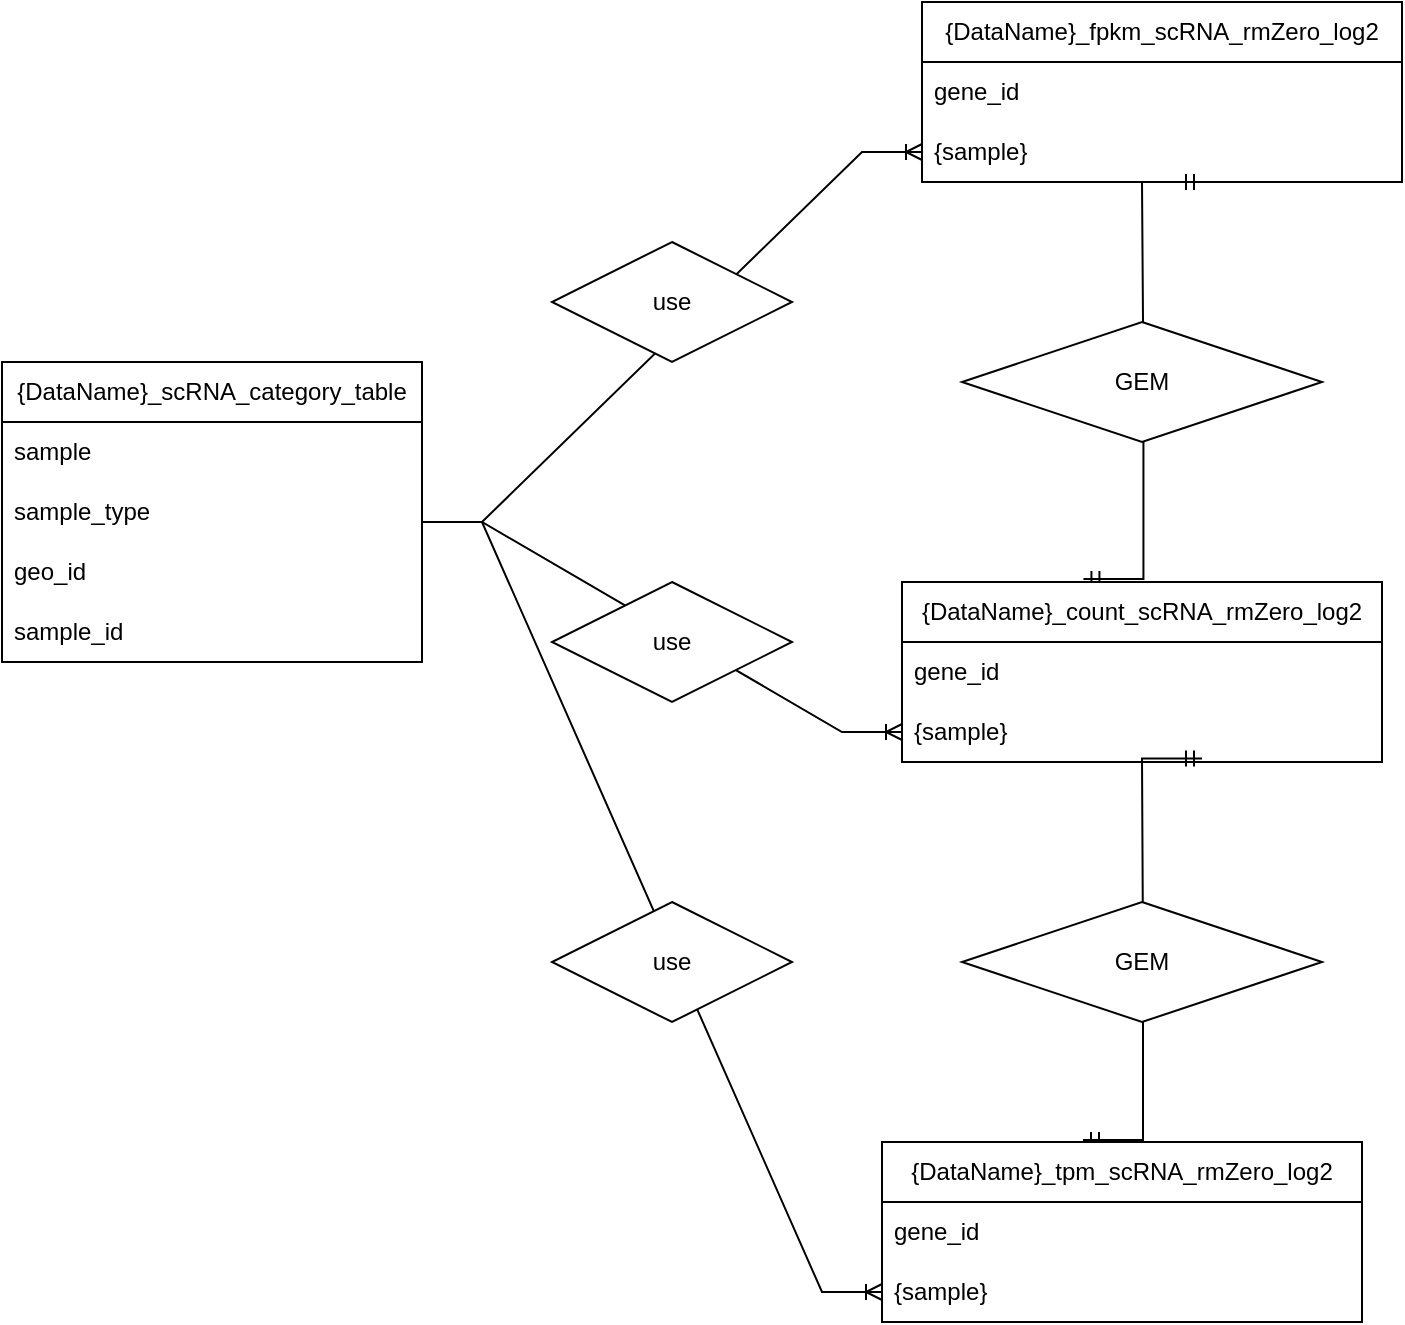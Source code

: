 <mxfile version="22.1.11" type="device">
  <diagram id="R2lEEEUBdFMjLlhIrx00" name="Page-1">
    <mxGraphModel dx="1500" dy="827" grid="1" gridSize="10" guides="1" tooltips="1" connect="1" arrows="1" fold="1" page="1" pageScale="1" pageWidth="850" pageHeight="1100" math="0" shadow="0" extFonts="Permanent Marker^https://fonts.googleapis.com/css?family=Permanent+Marker">
      <root>
        <mxCell id="0" />
        <mxCell id="1" parent="0" />
        <mxCell id="mmO6Fxo1zzLMm21wmw4f-27" value="" style="edgeStyle=entityRelationEdgeStyle;fontSize=12;html=1;endArrow=ERmandOne;startArrow=ERmandOne;rounded=0;exitX=0.378;exitY=-0.016;exitDx=0;exitDy=0;exitPerimeter=0;entryX=0.625;entryY=0.94;entryDx=0;entryDy=0;entryPerimeter=0;" edge="1" parent="1" target="mmO6Fxo1zzLMm21wmw4f-15">
          <mxGeometry width="100" height="100" relative="1" as="geometry">
            <mxPoint x="630.5" y="599" as="sourcePoint" />
            <mxPoint x="689.5" y="400" as="targetPoint" />
            <Array as="points">
              <mxPoint x="659.5" y="650" />
              <mxPoint x="659.5" y="660" />
              <mxPoint x="639.42" y="469.99" />
              <mxPoint x="605.42" y="494.99" />
              <mxPoint x="679.5" y="450" />
              <mxPoint x="625.42" y="474.99" />
              <mxPoint x="645.42" y="504.99" />
              <mxPoint x="609.42" y="474.99" />
              <mxPoint x="635.42" y="477.99" />
              <mxPoint x="605.42" y="494.99" />
              <mxPoint x="625.42" y="504.99" />
              <mxPoint x="639.42" y="494.99" />
              <mxPoint x="705.42" y="477.99" />
            </Array>
          </mxGeometry>
        </mxCell>
        <mxCell id="mmO6Fxo1zzLMm21wmw4f-21" value="GEM" style="shape=rhombus;perimeter=rhombusPerimeter;whiteSpace=wrap;html=1;align=center;" vertex="1" parent="1">
          <mxGeometry x="570" y="480" width="180" height="60" as="geometry" />
        </mxCell>
        <mxCell id="mmO6Fxo1zzLMm21wmw4f-23" value="" style="edgeStyle=entityRelationEdgeStyle;fontSize=12;html=1;endArrow=ERmandOne;startArrow=ERmandOne;rounded=0;exitX=0.378;exitY=-0.016;exitDx=0;exitDy=0;exitPerimeter=0;" edge="1" parent="1" source="mmO6Fxo1zzLMm21wmw4f-13">
          <mxGeometry width="100" height="100" relative="1" as="geometry">
            <mxPoint x="630" y="370" as="sourcePoint" />
            <mxPoint x="690" y="120" as="targetPoint" />
            <Array as="points">
              <mxPoint x="660" y="370" />
              <mxPoint x="660" y="380" />
              <mxPoint x="639.92" y="189.99" />
              <mxPoint x="605.92" y="214.99" />
              <mxPoint x="680" y="170" />
              <mxPoint x="625.92" y="194.99" />
              <mxPoint x="645.92" y="224.99" />
              <mxPoint x="609.92" y="194.99" />
              <mxPoint x="635.92" y="197.99" />
              <mxPoint x="605.92" y="214.99" />
              <mxPoint x="625.92" y="224.99" />
              <mxPoint x="639.92" y="214.99" />
              <mxPoint x="705.92" y="197.99" />
            </Array>
          </mxGeometry>
        </mxCell>
        <mxCell id="mmO6Fxo1zzLMm21wmw4f-1" value="{DataName}_scRNA_category_table" style="swimlane;fontStyle=0;childLayout=stackLayout;horizontal=1;startSize=30;horizontalStack=0;resizeParent=1;resizeParentMax=0;resizeLast=0;collapsible=1;marginBottom=0;whiteSpace=wrap;html=1;" vertex="1" parent="1">
          <mxGeometry x="90" y="210" width="210" height="150" as="geometry" />
        </mxCell>
        <mxCell id="mmO6Fxo1zzLMm21wmw4f-3" value="sample" style="text;strokeColor=none;fillColor=none;align=left;verticalAlign=middle;spacingLeft=4;spacingRight=4;overflow=hidden;points=[[0,0.5],[1,0.5]];portConstraint=eastwest;rotatable=0;whiteSpace=wrap;html=1;" vertex="1" parent="mmO6Fxo1zzLMm21wmw4f-1">
          <mxGeometry y="30" width="210" height="30" as="geometry" />
        </mxCell>
        <mxCell id="mmO6Fxo1zzLMm21wmw4f-2" value="sample_type" style="text;strokeColor=none;fillColor=none;align=left;verticalAlign=middle;spacingLeft=4;spacingRight=4;overflow=hidden;points=[[0,0.5],[1,0.5]];portConstraint=eastwest;rotatable=0;whiteSpace=wrap;html=1;" vertex="1" parent="mmO6Fxo1zzLMm21wmw4f-1">
          <mxGeometry y="60" width="210" height="30" as="geometry" />
        </mxCell>
        <mxCell id="mmO6Fxo1zzLMm21wmw4f-4" value="geo_id" style="text;strokeColor=none;fillColor=none;align=left;verticalAlign=middle;spacingLeft=4;spacingRight=4;overflow=hidden;points=[[0,0.5],[1,0.5]];portConstraint=eastwest;rotatable=0;whiteSpace=wrap;html=1;" vertex="1" parent="mmO6Fxo1zzLMm21wmw4f-1">
          <mxGeometry y="90" width="210" height="30" as="geometry" />
        </mxCell>
        <mxCell id="mmO6Fxo1zzLMm21wmw4f-5" value="sample_id" style="text;strokeColor=none;fillColor=none;align=left;verticalAlign=middle;spacingLeft=4;spacingRight=4;overflow=hidden;points=[[0,0.5],[1,0.5]];portConstraint=eastwest;rotatable=0;whiteSpace=wrap;html=1;" vertex="1" parent="mmO6Fxo1zzLMm21wmw4f-1">
          <mxGeometry y="120" width="210" height="30" as="geometry" />
        </mxCell>
        <mxCell id="mmO6Fxo1zzLMm21wmw4f-6" value="{DataName}_fpkm_scRNA_rmZero_log2" style="swimlane;fontStyle=0;childLayout=stackLayout;horizontal=1;startSize=30;horizontalStack=0;resizeParent=1;resizeParentMax=0;resizeLast=0;collapsible=1;marginBottom=0;whiteSpace=wrap;html=1;" vertex="1" parent="1">
          <mxGeometry x="550" y="30" width="240" height="90" as="geometry" />
        </mxCell>
        <mxCell id="mmO6Fxo1zzLMm21wmw4f-7" value="gene_id" style="text;strokeColor=none;fillColor=none;align=left;verticalAlign=middle;spacingLeft=4;spacingRight=4;overflow=hidden;points=[[0,0.5],[1,0.5]];portConstraint=eastwest;rotatable=0;whiteSpace=wrap;html=1;" vertex="1" parent="mmO6Fxo1zzLMm21wmw4f-6">
          <mxGeometry y="30" width="240" height="30" as="geometry" />
        </mxCell>
        <mxCell id="mmO6Fxo1zzLMm21wmw4f-8" value="{sample}" style="text;strokeColor=none;fillColor=none;align=left;verticalAlign=middle;spacingLeft=4;spacingRight=4;overflow=hidden;points=[[0,0.5],[1,0.5]];portConstraint=eastwest;rotatable=0;whiteSpace=wrap;html=1;" vertex="1" parent="mmO6Fxo1zzLMm21wmw4f-6">
          <mxGeometry y="60" width="240" height="30" as="geometry" />
        </mxCell>
        <mxCell id="mmO6Fxo1zzLMm21wmw4f-13" value="{DataName}_count_scRNA_rmZero_log2" style="swimlane;fontStyle=0;childLayout=stackLayout;horizontal=1;startSize=30;horizontalStack=0;resizeParent=1;resizeParentMax=0;resizeLast=0;collapsible=1;marginBottom=0;whiteSpace=wrap;html=1;" vertex="1" parent="1">
          <mxGeometry x="540" y="320" width="240" height="90" as="geometry" />
        </mxCell>
        <mxCell id="mmO6Fxo1zzLMm21wmw4f-14" value="gene_id" style="text;strokeColor=none;fillColor=none;align=left;verticalAlign=middle;spacingLeft=4;spacingRight=4;overflow=hidden;points=[[0,0.5],[1,0.5]];portConstraint=eastwest;rotatable=0;whiteSpace=wrap;html=1;" vertex="1" parent="mmO6Fxo1zzLMm21wmw4f-13">
          <mxGeometry y="30" width="240" height="30" as="geometry" />
        </mxCell>
        <mxCell id="mmO6Fxo1zzLMm21wmw4f-15" value="{sample}" style="text;strokeColor=none;fillColor=none;align=left;verticalAlign=middle;spacingLeft=4;spacingRight=4;overflow=hidden;points=[[0,0.5],[1,0.5]];portConstraint=eastwest;rotatable=0;whiteSpace=wrap;html=1;" vertex="1" parent="mmO6Fxo1zzLMm21wmw4f-13">
          <mxGeometry y="60" width="240" height="30" as="geometry" />
        </mxCell>
        <mxCell id="mmO6Fxo1zzLMm21wmw4f-16" value="{DataName}_tpm_scRNA_rmZero_log2" style="swimlane;fontStyle=0;childLayout=stackLayout;horizontal=1;startSize=30;horizontalStack=0;resizeParent=1;resizeParentMax=0;resizeLast=0;collapsible=1;marginBottom=0;whiteSpace=wrap;html=1;" vertex="1" parent="1">
          <mxGeometry x="530" y="600" width="240" height="90" as="geometry" />
        </mxCell>
        <mxCell id="mmO6Fxo1zzLMm21wmw4f-17" value="gene_id" style="text;strokeColor=none;fillColor=none;align=left;verticalAlign=middle;spacingLeft=4;spacingRight=4;overflow=hidden;points=[[0,0.5],[1,0.5]];portConstraint=eastwest;rotatable=0;whiteSpace=wrap;html=1;" vertex="1" parent="mmO6Fxo1zzLMm21wmw4f-16">
          <mxGeometry y="30" width="240" height="30" as="geometry" />
        </mxCell>
        <mxCell id="mmO6Fxo1zzLMm21wmw4f-18" value="{sample}" style="text;strokeColor=none;fillColor=none;align=left;verticalAlign=middle;spacingLeft=4;spacingRight=4;overflow=hidden;points=[[0,0.5],[1,0.5]];portConstraint=eastwest;rotatable=0;whiteSpace=wrap;html=1;" vertex="1" parent="mmO6Fxo1zzLMm21wmw4f-16">
          <mxGeometry y="60" width="240" height="30" as="geometry" />
        </mxCell>
        <mxCell id="mmO6Fxo1zzLMm21wmw4f-20" value="GEM" style="shape=rhombus;perimeter=rhombusPerimeter;whiteSpace=wrap;html=1;align=center;" vertex="1" parent="1">
          <mxGeometry x="570" y="190" width="180" height="60" as="geometry" />
        </mxCell>
        <mxCell id="mmO6Fxo1zzLMm21wmw4f-28" value="" style="edgeStyle=entityRelationEdgeStyle;fontSize=12;html=1;endArrow=ERoneToMany;rounded=0;entryX=0;entryY=0.5;entryDx=0;entryDy=0;" edge="1" parent="1" target="mmO6Fxo1zzLMm21wmw4f-8">
          <mxGeometry width="100" height="100" relative="1" as="geometry">
            <mxPoint x="300" y="290" as="sourcePoint" />
            <mxPoint x="400" y="190" as="targetPoint" />
            <Array as="points">
              <mxPoint x="540" y="100" />
            </Array>
          </mxGeometry>
        </mxCell>
        <mxCell id="mmO6Fxo1zzLMm21wmw4f-12" value="use" style="shape=rhombus;perimeter=rhombusPerimeter;whiteSpace=wrap;html=1;align=center;" vertex="1" parent="1">
          <mxGeometry x="365" y="150" width="120" height="60" as="geometry" />
        </mxCell>
        <mxCell id="mmO6Fxo1zzLMm21wmw4f-31" value="" style="edgeStyle=entityRelationEdgeStyle;fontSize=12;html=1;endArrow=ERoneToMany;rounded=0;entryX=0;entryY=0.5;entryDx=0;entryDy=0;" edge="1" parent="1" target="mmO6Fxo1zzLMm21wmw4f-15">
          <mxGeometry width="100" height="100" relative="1" as="geometry">
            <mxPoint x="300" y="290" as="sourcePoint" />
            <mxPoint x="540" y="365" as="targetPoint" />
            <Array as="points">
              <mxPoint x="530" y="350" />
              <mxPoint x="530" y="370" />
              <mxPoint x="520" y="370" />
            </Array>
          </mxGeometry>
        </mxCell>
        <mxCell id="mmO6Fxo1zzLMm21wmw4f-29" value="use" style="shape=rhombus;perimeter=rhombusPerimeter;whiteSpace=wrap;html=1;align=center;" vertex="1" parent="1">
          <mxGeometry x="365" y="320" width="120" height="60" as="geometry" />
        </mxCell>
        <mxCell id="mmO6Fxo1zzLMm21wmw4f-32" value="" style="edgeStyle=entityRelationEdgeStyle;fontSize=12;html=1;endArrow=ERoneToMany;rounded=0;entryX=0;entryY=0.5;entryDx=0;entryDy=0;" edge="1" parent="1" target="mmO6Fxo1zzLMm21wmw4f-18">
          <mxGeometry width="100" height="100" relative="1" as="geometry">
            <mxPoint x="300" y="290" as="sourcePoint" />
            <mxPoint x="528.32" y="646.21" as="targetPoint" />
            <Array as="points">
              <mxPoint x="510" y="655" />
            </Array>
          </mxGeometry>
        </mxCell>
        <mxCell id="mmO6Fxo1zzLMm21wmw4f-30" value="use" style="shape=rhombus;perimeter=rhombusPerimeter;whiteSpace=wrap;html=1;align=center;" vertex="1" parent="1">
          <mxGeometry x="365" y="480" width="120" height="60" as="geometry" />
        </mxCell>
      </root>
    </mxGraphModel>
  </diagram>
</mxfile>
